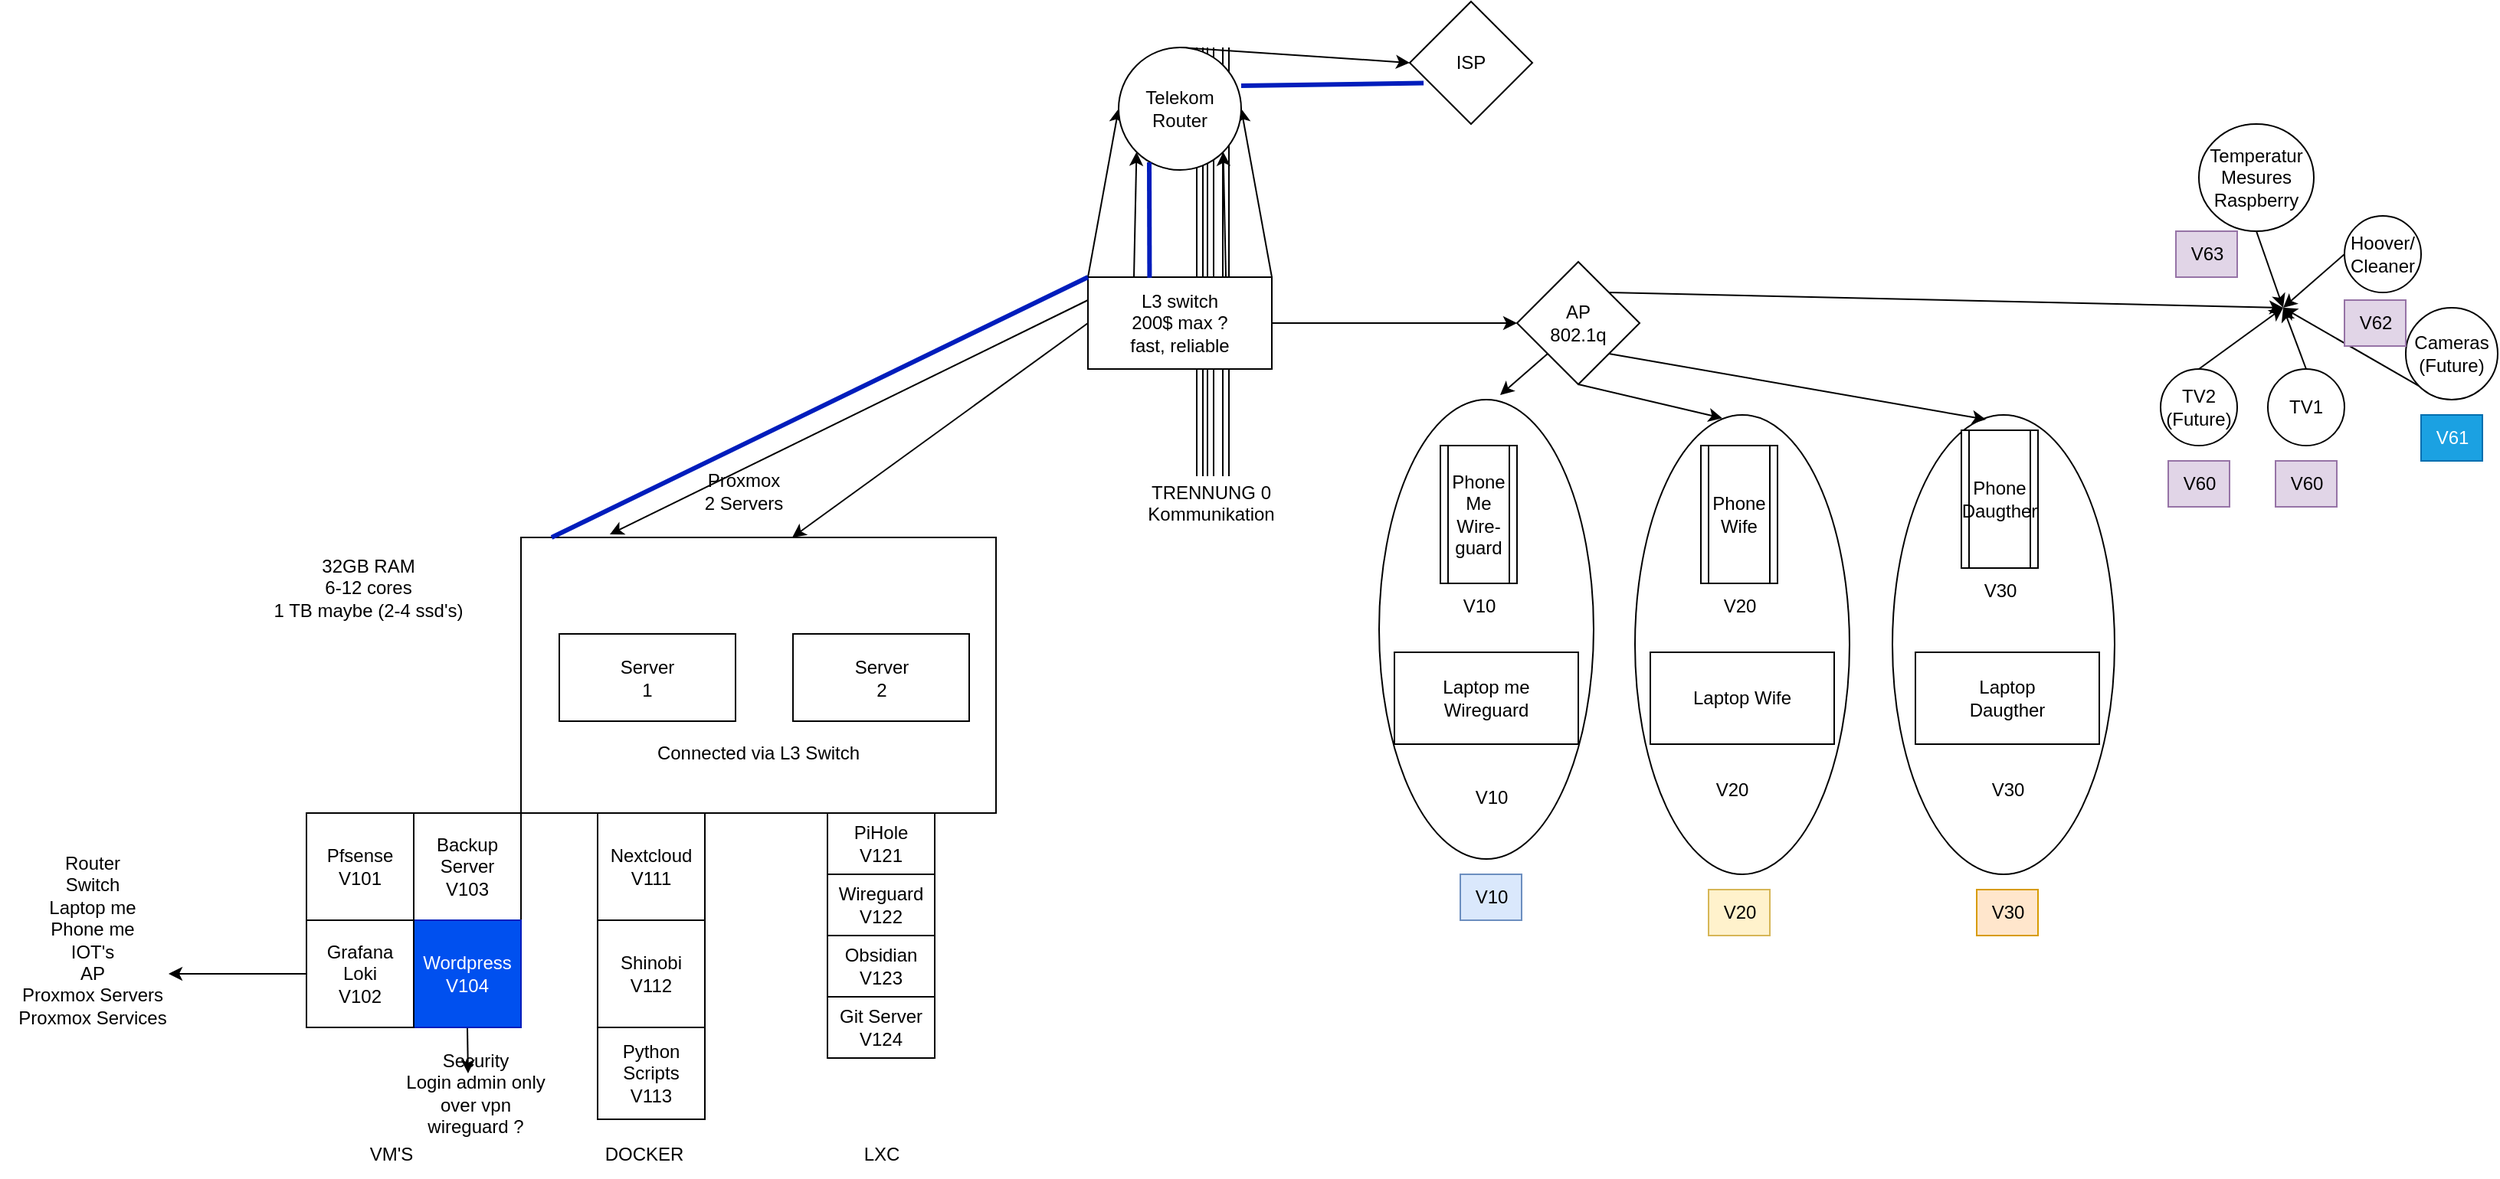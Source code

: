 <mxfile version="24.6.3" type="github">
  <diagram name="Seite-1" id="RwtbkHIzHLmDUBqfZZSh">
    <mxGraphModel dx="1981" dy="602" grid="1" gridSize="10" guides="1" tooltips="1" connect="1" arrows="1" fold="1" page="1" pageScale="1" pageWidth="827" pageHeight="1169" math="0" shadow="0">
      <root>
        <mxCell id="0" />
        <mxCell id="1" parent="0" />
        <mxCell id="YhDyGu8W53t1k5ZHfjgd-49" value="" style="ellipse;whiteSpace=wrap;html=1;" vertex="1" parent="1">
          <mxGeometry x="530" y="260" width="140" height="300" as="geometry" />
        </mxCell>
        <mxCell id="YhDyGu8W53t1k5ZHfjgd-50" value="" style="ellipse;whiteSpace=wrap;html=1;" vertex="1" parent="1">
          <mxGeometry x="697" y="270" width="140" height="300" as="geometry" />
        </mxCell>
        <mxCell id="YhDyGu8W53t1k5ZHfjgd-51" value="" style="ellipse;whiteSpace=wrap;html=1;" vertex="1" parent="1">
          <mxGeometry x="865" y="270" width="145" height="300" as="geometry" />
        </mxCell>
        <mxCell id="YhDyGu8W53t1k5ZHfjgd-13" value="" style="orthogonalLoop=1;jettySize=auto;html=1;rounded=0;targetPerimeterSpacing=15;shape=link;" edge="1" parent="1">
          <mxGeometry width="80" relative="1" as="geometry">
            <mxPoint x="413" y="30" as="sourcePoint" />
            <mxPoint x="413" y="310" as="targetPoint" />
          </mxGeometry>
        </mxCell>
        <mxCell id="YhDyGu8W53t1k5ZHfjgd-15" value="" style="orthogonalLoop=1;jettySize=auto;html=1;rounded=0;targetPerimeterSpacing=15;shape=link;" edge="1" parent="1">
          <mxGeometry width="80" relative="1" as="geometry">
            <mxPoint x="420" y="30" as="sourcePoint" />
            <mxPoint x="420" y="310" as="targetPoint" />
          </mxGeometry>
        </mxCell>
        <mxCell id="YhDyGu8W53t1k5ZHfjgd-16" value="" style="orthogonalLoop=1;jettySize=auto;html=1;rounded=0;targetPerimeterSpacing=15;shape=link;" edge="1" parent="1">
          <mxGeometry width="80" relative="1" as="geometry">
            <mxPoint x="430" y="30" as="sourcePoint" />
            <mxPoint x="430" y="310" as="targetPoint" />
          </mxGeometry>
        </mxCell>
        <mxCell id="YhDyGu8W53t1k5ZHfjgd-6" style="edgeStyle=none;rounded=0;orthogonalLoop=1;jettySize=auto;html=1;exitX=0;exitY=0;exitDx=0;exitDy=0;entryX=0;entryY=0.5;entryDx=0;entryDy=0;" edge="1" parent="1" source="YhDyGu8W53t1k5ZHfjgd-1" target="YhDyGu8W53t1k5ZHfjgd-2">
          <mxGeometry relative="1" as="geometry" />
        </mxCell>
        <mxCell id="YhDyGu8W53t1k5ZHfjgd-7" style="edgeStyle=none;rounded=0;orthogonalLoop=1;jettySize=auto;html=1;exitX=1;exitY=0;exitDx=0;exitDy=0;entryX=1;entryY=0.5;entryDx=0;entryDy=0;" edge="1" parent="1" source="YhDyGu8W53t1k5ZHfjgd-1" target="YhDyGu8W53t1k5ZHfjgd-2">
          <mxGeometry relative="1" as="geometry" />
        </mxCell>
        <mxCell id="YhDyGu8W53t1k5ZHfjgd-8" style="edgeStyle=none;rounded=0;orthogonalLoop=1;jettySize=auto;html=1;exitX=0.25;exitY=0;exitDx=0;exitDy=0;entryX=0;entryY=1;entryDx=0;entryDy=0;" edge="1" parent="1" source="YhDyGu8W53t1k5ZHfjgd-1" target="YhDyGu8W53t1k5ZHfjgd-2">
          <mxGeometry relative="1" as="geometry" />
        </mxCell>
        <mxCell id="YhDyGu8W53t1k5ZHfjgd-9" style="edgeStyle=none;rounded=0;orthogonalLoop=1;jettySize=auto;html=1;exitX=0.75;exitY=0;exitDx=0;exitDy=0;entryX=1;entryY=1;entryDx=0;entryDy=0;" edge="1" parent="1" source="YhDyGu8W53t1k5ZHfjgd-1" target="YhDyGu8W53t1k5ZHfjgd-2">
          <mxGeometry relative="1" as="geometry" />
        </mxCell>
        <mxCell id="YhDyGu8W53t1k5ZHfjgd-23" style="edgeStyle=none;rounded=0;orthogonalLoop=1;jettySize=auto;html=1;exitX=1;exitY=0.5;exitDx=0;exitDy=0;entryX=0;entryY=0.5;entryDx=0;entryDy=0;strokeColor=default;" edge="1" parent="1" source="YhDyGu8W53t1k5ZHfjgd-1" target="YhDyGu8W53t1k5ZHfjgd-22">
          <mxGeometry relative="1" as="geometry" />
        </mxCell>
        <mxCell id="YhDyGu8W53t1k5ZHfjgd-1" value="&lt;div&gt;L3 switch&lt;/div&gt;&lt;div&gt;200$ max ? &lt;br&gt;&lt;/div&gt;&lt;div&gt;fast, reliable&lt;br&gt;&lt;/div&gt;" style="whiteSpace=wrap;html=1;" vertex="1" parent="1">
          <mxGeometry x="340" y="180" width="120" height="60" as="geometry" />
        </mxCell>
        <mxCell id="YhDyGu8W53t1k5ZHfjgd-12" style="edgeStyle=none;rounded=0;orthogonalLoop=1;jettySize=auto;html=1;exitX=0.5;exitY=0;exitDx=0;exitDy=0;entryX=0;entryY=0.5;entryDx=0;entryDy=0;" edge="1" parent="1" source="YhDyGu8W53t1k5ZHfjgd-2" target="YhDyGu8W53t1k5ZHfjgd-10">
          <mxGeometry relative="1" as="geometry" />
        </mxCell>
        <mxCell id="YhDyGu8W53t1k5ZHfjgd-2" value="&lt;div&gt;Telekom&lt;/div&gt;&lt;div&gt;Router&lt;br&gt;&lt;/div&gt;" style="ellipse;whiteSpace=wrap;html=1;" vertex="1" parent="1">
          <mxGeometry x="360" y="30" width="80" height="80" as="geometry" />
        </mxCell>
        <mxCell id="YhDyGu8W53t1k5ZHfjgd-10" value="ISP" style="rhombus;whiteSpace=wrap;html=1;" vertex="1" parent="1">
          <mxGeometry x="550" width="80" height="80" as="geometry" />
        </mxCell>
        <mxCell id="YhDyGu8W53t1k5ZHfjgd-17" value="&lt;div&gt;TRENNUNG 0&lt;/div&gt;&lt;div&gt;Kommunikation&lt;/div&gt;&lt;div&gt;&lt;br&gt;&lt;/div&gt;" style="text;html=1;align=center;verticalAlign=middle;resizable=0;points=[];autosize=1;strokeColor=none;fillColor=none;" vertex="1" parent="1">
          <mxGeometry x="365" y="305" width="110" height="60" as="geometry" />
        </mxCell>
        <mxCell id="YhDyGu8W53t1k5ZHfjgd-18" value="&lt;div&gt;&lt;br&gt;&lt;/div&gt;&lt;div&gt;&lt;br&gt;&lt;/div&gt;&lt;div&gt;&lt;br&gt;&lt;/div&gt;&lt;div&gt;&lt;br&gt;&lt;/div&gt;&lt;div&gt;&lt;br&gt;&lt;/div&gt;&lt;div&gt;&lt;br&gt;&lt;/div&gt;&lt;div&gt;&lt;br&gt;&lt;/div&gt;&lt;div&gt;Connected via L3 Switch&lt;br&gt;&lt;/div&gt;" style="whiteSpace=wrap;html=1;" vertex="1" parent="1">
          <mxGeometry x="-30" y="350" width="310" height="180" as="geometry" />
        </mxCell>
        <mxCell id="YhDyGu8W53t1k5ZHfjgd-19" value="&lt;div&gt;Proxmox&lt;/div&gt;&lt;div&gt;2 Servers&lt;br&gt;&lt;/div&gt;" style="text;html=1;align=center;verticalAlign=middle;resizable=0;points=[];autosize=1;strokeColor=none;fillColor=none;" vertex="1" parent="1">
          <mxGeometry x="75" y="300" width="80" height="40" as="geometry" />
        </mxCell>
        <mxCell id="YhDyGu8W53t1k5ZHfjgd-20" style="edgeStyle=none;rounded=0;orthogonalLoop=1;jettySize=auto;html=1;exitX=0;exitY=0.25;exitDx=0;exitDy=0;entryX=0.187;entryY=-0.011;entryDx=0;entryDy=0;entryPerimeter=0;" edge="1" parent="1" source="YhDyGu8W53t1k5ZHfjgd-1" target="YhDyGu8W53t1k5ZHfjgd-18">
          <mxGeometry relative="1" as="geometry" />
        </mxCell>
        <mxCell id="YhDyGu8W53t1k5ZHfjgd-21" style="edgeStyle=none;rounded=0;orthogonalLoop=1;jettySize=auto;html=1;exitX=0;exitY=0.5;exitDx=0;exitDy=0;entryX=0.571;entryY=0;entryDx=0;entryDy=0;entryPerimeter=0;" edge="1" parent="1" source="YhDyGu8W53t1k5ZHfjgd-1" target="YhDyGu8W53t1k5ZHfjgd-18">
          <mxGeometry relative="1" as="geometry" />
        </mxCell>
        <mxCell id="YhDyGu8W53t1k5ZHfjgd-61" style="edgeStyle=none;rounded=0;orthogonalLoop=1;jettySize=auto;html=1;exitX=1;exitY=0;exitDx=0;exitDy=0;" edge="1" parent="1" source="YhDyGu8W53t1k5ZHfjgd-22">
          <mxGeometry relative="1" as="geometry">
            <mxPoint x="1120" y="200" as="targetPoint" />
          </mxGeometry>
        </mxCell>
        <mxCell id="YhDyGu8W53t1k5ZHfjgd-22" value="&lt;div&gt;AP&lt;/div&gt;&lt;div&gt;802.1q&lt;br&gt;&lt;/div&gt;" style="rhombus;whiteSpace=wrap;html=1;" vertex="1" parent="1">
          <mxGeometry x="620" y="170" width="80" height="80" as="geometry" />
        </mxCell>
        <mxCell id="YhDyGu8W53t1k5ZHfjgd-24" value="&lt;div&gt;Phone Me&lt;/div&gt;&lt;div&gt;Wire-guard&lt;br&gt;&lt;/div&gt;" style="shape=process;whiteSpace=wrap;html=1;backgroundOutline=1;" vertex="1" parent="1">
          <mxGeometry x="570" y="290" width="50" height="90" as="geometry" />
        </mxCell>
        <mxCell id="YhDyGu8W53t1k5ZHfjgd-25" value="&lt;div&gt;Phone&lt;/div&gt;&lt;div&gt;Wife&lt;br&gt;&lt;/div&gt;" style="shape=process;whiteSpace=wrap;html=1;backgroundOutline=1;" vertex="1" parent="1">
          <mxGeometry x="740" y="290" width="50" height="90" as="geometry" />
        </mxCell>
        <mxCell id="YhDyGu8W53t1k5ZHfjgd-26" value="&lt;div&gt;Phone&lt;/div&gt;&lt;div&gt;Daugther&lt;br&gt;&lt;/div&gt;" style="shape=process;whiteSpace=wrap;html=1;backgroundOutline=1;" vertex="1" parent="1">
          <mxGeometry x="910" y="280" width="50" height="90" as="geometry" />
        </mxCell>
        <mxCell id="YhDyGu8W53t1k5ZHfjgd-27" value="V10" style="text;html=1;align=center;verticalAlign=middle;resizable=0;points=[];autosize=1;strokeColor=none;fillColor=none;" vertex="1" parent="1">
          <mxGeometry x="575" y="380" width="40" height="30" as="geometry" />
        </mxCell>
        <mxCell id="YhDyGu8W53t1k5ZHfjgd-29" value="V20" style="text;html=1;align=center;verticalAlign=middle;resizable=0;points=[];autosize=1;strokeColor=none;fillColor=none;" vertex="1" parent="1">
          <mxGeometry x="745" y="380" width="40" height="30" as="geometry" />
        </mxCell>
        <mxCell id="YhDyGu8W53t1k5ZHfjgd-30" value="V30" style="text;html=1;align=center;verticalAlign=middle;resizable=0;points=[];autosize=1;strokeColor=none;fillColor=none;" vertex="1" parent="1">
          <mxGeometry x="915" y="370" width="40" height="30" as="geometry" />
        </mxCell>
        <mxCell id="YhDyGu8W53t1k5ZHfjgd-31" value="&lt;div&gt;Laptop me&lt;/div&gt;&lt;div&gt;Wireguard&lt;br&gt;&lt;/div&gt;" style="whiteSpace=wrap;html=1;" vertex="1" parent="1">
          <mxGeometry x="540" y="425" width="120" height="60" as="geometry" />
        </mxCell>
        <mxCell id="YhDyGu8W53t1k5ZHfjgd-32" value="&lt;div&gt;Laptop&lt;/div&gt;&lt;div&gt;Daugther&lt;br&gt;&lt;/div&gt;" style="whiteSpace=wrap;html=1;" vertex="1" parent="1">
          <mxGeometry x="880" y="425" width="120" height="60" as="geometry" />
        </mxCell>
        <mxCell id="YhDyGu8W53t1k5ZHfjgd-33" value="Laptop Wife" style="whiteSpace=wrap;html=1;" vertex="1" parent="1">
          <mxGeometry x="707" y="425" width="120" height="60" as="geometry" />
        </mxCell>
        <mxCell id="YhDyGu8W53t1k5ZHfjgd-36" value="V10" style="text;html=1;align=center;verticalAlign=middle;resizable=0;points=[];autosize=1;strokeColor=none;fillColor=none;" vertex="1" parent="1">
          <mxGeometry x="583" y="505" width="40" height="30" as="geometry" />
        </mxCell>
        <mxCell id="YhDyGu8W53t1k5ZHfjgd-37" value="V20" style="text;html=1;align=center;verticalAlign=middle;resizable=0;points=[];autosize=1;strokeColor=none;fillColor=none;" vertex="1" parent="1">
          <mxGeometry x="740" y="500" width="40" height="30" as="geometry" />
        </mxCell>
        <mxCell id="YhDyGu8W53t1k5ZHfjgd-38" value="V30" style="text;html=1;align=center;verticalAlign=middle;resizable=0;points=[];autosize=1;strokeColor=none;fillColor=none;" vertex="1" parent="1">
          <mxGeometry x="920" y="500" width="40" height="30" as="geometry" />
        </mxCell>
        <mxCell id="YhDyGu8W53t1k5ZHfjgd-63" style="edgeStyle=none;rounded=0;orthogonalLoop=1;jettySize=auto;html=1;exitX=0.5;exitY=0;exitDx=0;exitDy=0;" edge="1" parent="1" source="YhDyGu8W53t1k5ZHfjgd-40">
          <mxGeometry relative="1" as="geometry">
            <mxPoint x="1120" y="200" as="targetPoint" />
          </mxGeometry>
        </mxCell>
        <mxCell id="YhDyGu8W53t1k5ZHfjgd-40" value="TV1" style="ellipse;whiteSpace=wrap;html=1;" vertex="1" parent="1">
          <mxGeometry x="1110" y="240" width="50" height="50" as="geometry" />
        </mxCell>
        <mxCell id="YhDyGu8W53t1k5ZHfjgd-65" style="edgeStyle=none;rounded=0;orthogonalLoop=1;jettySize=auto;html=1;exitX=0;exitY=0.5;exitDx=0;exitDy=0;" edge="1" parent="1" source="YhDyGu8W53t1k5ZHfjgd-41">
          <mxGeometry relative="1" as="geometry">
            <mxPoint x="1120" y="200" as="targetPoint" />
          </mxGeometry>
        </mxCell>
        <mxCell id="YhDyGu8W53t1k5ZHfjgd-41" value="&lt;div&gt;Hoover/&lt;br&gt;&lt;/div&gt;&lt;div&gt;Cleaner&lt;br&gt;&lt;/div&gt;" style="ellipse;whiteSpace=wrap;html=1;" vertex="1" parent="1">
          <mxGeometry x="1160" y="140" width="50" height="50" as="geometry" />
        </mxCell>
        <mxCell id="YhDyGu8W53t1k5ZHfjgd-64" style="edgeStyle=none;rounded=0;orthogonalLoop=1;jettySize=auto;html=1;exitX=0;exitY=1;exitDx=0;exitDy=0;" edge="1" parent="1" source="YhDyGu8W53t1k5ZHfjgd-42">
          <mxGeometry relative="1" as="geometry">
            <mxPoint x="1120" y="200" as="targetPoint" />
          </mxGeometry>
        </mxCell>
        <mxCell id="YhDyGu8W53t1k5ZHfjgd-42" value="&lt;div&gt;&lt;br&gt;&lt;/div&gt;&lt;div&gt;Cameras&lt;/div&gt;&lt;div&gt;(Future)&lt;/div&gt;&lt;div&gt;&lt;br&gt;&lt;/div&gt;" style="ellipse;whiteSpace=wrap;html=1;" vertex="1" parent="1">
          <mxGeometry x="1200" y="200" width="60" height="60" as="geometry" />
        </mxCell>
        <mxCell id="YhDyGu8W53t1k5ZHfjgd-43" value="V60" style="text;html=1;align=center;verticalAlign=middle;resizable=0;points=[];autosize=1;strokeColor=#9673a6;fillColor=#e1d5e7;" vertex="1" parent="1">
          <mxGeometry x="1115" y="300" width="40" height="30" as="geometry" />
        </mxCell>
        <mxCell id="YhDyGu8W53t1k5ZHfjgd-44" value="V61" style="text;html=1;align=center;verticalAlign=middle;resizable=0;points=[];autosize=1;strokeColor=#006EAF;fillColor=#1ba1e2;fontColor=#ffffff;" vertex="1" parent="1">
          <mxGeometry x="1210" y="270" width="40" height="30" as="geometry" />
        </mxCell>
        <mxCell id="YhDyGu8W53t1k5ZHfjgd-45" value="V62" style="text;html=1;align=center;verticalAlign=middle;resizable=0;points=[];autosize=1;strokeColor=#9673a6;fillColor=#e1d5e7;" vertex="1" parent="1">
          <mxGeometry x="1160" y="195" width="40" height="30" as="geometry" />
        </mxCell>
        <mxCell id="YhDyGu8W53t1k5ZHfjgd-52" value="V10" style="text;html=1;align=center;verticalAlign=middle;resizable=0;points=[];autosize=1;strokeColor=#6c8ebf;fillColor=#dae8fc;" vertex="1" parent="1">
          <mxGeometry x="583" y="570" width="40" height="30" as="geometry" />
        </mxCell>
        <mxCell id="YhDyGu8W53t1k5ZHfjgd-53" value="V20" style="text;html=1;align=center;verticalAlign=middle;resizable=0;points=[];autosize=1;strokeColor=#d6b656;fillColor=#fff2cc;" vertex="1" parent="1">
          <mxGeometry x="745" y="580" width="40" height="30" as="geometry" />
        </mxCell>
        <mxCell id="YhDyGu8W53t1k5ZHfjgd-54" value="V30" style="text;html=1;align=center;verticalAlign=middle;resizable=0;points=[];autosize=1;strokeColor=#d79b00;fillColor=#ffe6cc;" vertex="1" parent="1">
          <mxGeometry x="920" y="580" width="40" height="30" as="geometry" />
        </mxCell>
        <mxCell id="YhDyGu8W53t1k5ZHfjgd-62" style="edgeStyle=none;rounded=0;orthogonalLoop=1;jettySize=auto;html=1;exitX=0.5;exitY=0;exitDx=0;exitDy=0;" edge="1" parent="1" source="YhDyGu8W53t1k5ZHfjgd-55">
          <mxGeometry relative="1" as="geometry">
            <mxPoint x="1120" y="200" as="targetPoint" />
          </mxGeometry>
        </mxCell>
        <mxCell id="YhDyGu8W53t1k5ZHfjgd-55" value="&lt;div&gt;TV2&lt;/div&gt;&lt;div&gt;(Future)&lt;br&gt;&lt;/div&gt;" style="ellipse;whiteSpace=wrap;html=1;" vertex="1" parent="1">
          <mxGeometry x="1040" y="240" width="50" height="50" as="geometry" />
        </mxCell>
        <mxCell id="YhDyGu8W53t1k5ZHfjgd-56" value="V60" style="text;html=1;align=center;verticalAlign=middle;resizable=0;points=[];autosize=1;strokeColor=#9673a6;fillColor=#e1d5e7;" vertex="1" parent="1">
          <mxGeometry x="1045" y="300" width="40" height="30" as="geometry" />
        </mxCell>
        <mxCell id="YhDyGu8W53t1k5ZHfjgd-57" style="edgeStyle=none;rounded=0;orthogonalLoop=1;jettySize=auto;html=1;exitX=0;exitY=1;exitDx=0;exitDy=0;entryX=0.564;entryY=-0.01;entryDx=0;entryDy=0;entryPerimeter=0;" edge="1" parent="1" source="YhDyGu8W53t1k5ZHfjgd-22" target="YhDyGu8W53t1k5ZHfjgd-49">
          <mxGeometry relative="1" as="geometry" />
        </mxCell>
        <mxCell id="YhDyGu8W53t1k5ZHfjgd-59" style="edgeStyle=none;rounded=0;orthogonalLoop=1;jettySize=auto;html=1;exitX=0.5;exitY=1;exitDx=0;exitDy=0;entryX=0.407;entryY=0.007;entryDx=0;entryDy=0;entryPerimeter=0;" edge="1" parent="1" source="YhDyGu8W53t1k5ZHfjgd-22" target="YhDyGu8W53t1k5ZHfjgd-50">
          <mxGeometry relative="1" as="geometry" />
        </mxCell>
        <mxCell id="YhDyGu8W53t1k5ZHfjgd-60" style="edgeStyle=none;rounded=0;orthogonalLoop=1;jettySize=auto;html=1;exitX=1;exitY=1;exitDx=0;exitDy=0;entryX=0.421;entryY=0.01;entryDx=0;entryDy=0;entryPerimeter=0;" edge="1" parent="1" source="YhDyGu8W53t1k5ZHfjgd-22" target="YhDyGu8W53t1k5ZHfjgd-51">
          <mxGeometry relative="1" as="geometry" />
        </mxCell>
        <mxCell id="YhDyGu8W53t1k5ZHfjgd-67" value="&lt;div&gt;Backup&lt;/div&gt;&lt;div&gt;Server&lt;br&gt;&lt;/div&gt;&lt;div&gt;V103&lt;br&gt;&lt;/div&gt;" style="whiteSpace=wrap;html=1;" vertex="1" parent="1">
          <mxGeometry x="-100" y="530" width="70" height="70" as="geometry" />
        </mxCell>
        <mxCell id="YhDyGu8W53t1k5ZHfjgd-95" style="edgeStyle=none;rounded=0;orthogonalLoop=1;jettySize=auto;html=1;exitX=0.5;exitY=1;exitDx=0;exitDy=0;" edge="1" parent="1" source="YhDyGu8W53t1k5ZHfjgd-69">
          <mxGeometry relative="1" as="geometry">
            <mxPoint x="-64.529" y="700" as="targetPoint" />
          </mxGeometry>
        </mxCell>
        <mxCell id="YhDyGu8W53t1k5ZHfjgd-69" value="&lt;div&gt;Wordpress&lt;br&gt;&lt;/div&gt;&lt;div&gt;V104&lt;br&gt;&lt;/div&gt;" style="whiteSpace=wrap;html=1;fillColor=#0050ef;fontColor=#ffffff;strokeColor=#001DBC;" vertex="1" parent="1">
          <mxGeometry x="-100" y="600" width="70" height="70" as="geometry" />
        </mxCell>
        <mxCell id="YhDyGu8W53t1k5ZHfjgd-71" value="&lt;div&gt;Shinobi&lt;/div&gt;&lt;div&gt;V112&lt;/div&gt;" style="whiteSpace=wrap;html=1;" vertex="1" parent="1">
          <mxGeometry x="20" y="600" width="70" height="70" as="geometry" />
        </mxCell>
        <mxCell id="YhDyGu8W53t1k5ZHfjgd-74" value="&lt;div&gt;Nextcloud&lt;/div&gt;&lt;div&gt;V111&lt;br&gt;&lt;/div&gt;" style="whiteSpace=wrap;html=1;" vertex="1" parent="1">
          <mxGeometry x="20" y="530" width="70" height="70" as="geometry" />
        </mxCell>
        <mxCell id="YhDyGu8W53t1k5ZHfjgd-76" value="&lt;div&gt;Pfsense&lt;/div&gt;&lt;div&gt;V101&lt;br&gt;&lt;/div&gt;" style="whiteSpace=wrap;html=1;" vertex="1" parent="1">
          <mxGeometry x="-170" y="530" width="70" height="70" as="geometry" />
        </mxCell>
        <mxCell id="YhDyGu8W53t1k5ZHfjgd-77" value="&lt;div&gt;PiHole&lt;/div&gt;&lt;div&gt;V121&lt;/div&gt;" style="whiteSpace=wrap;html=1;" vertex="1" parent="1">
          <mxGeometry x="170" y="530" width="70" height="40" as="geometry" />
        </mxCell>
        <mxCell id="YhDyGu8W53t1k5ZHfjgd-78" value="&lt;div&gt;Wireguard&lt;/div&gt;&lt;div&gt;V122&lt;br&gt;&lt;/div&gt;" style="whiteSpace=wrap;html=1;" vertex="1" parent="1">
          <mxGeometry x="170" y="570" width="70" height="40" as="geometry" />
        </mxCell>
        <mxCell id="YhDyGu8W53t1k5ZHfjgd-79" value="&lt;div&gt;Obsidian&lt;/div&gt;V123" style="whiteSpace=wrap;html=1;" vertex="1" parent="1">
          <mxGeometry x="170" y="610" width="70" height="40" as="geometry" />
        </mxCell>
        <mxCell id="YhDyGu8W53t1k5ZHfjgd-82" value="&lt;div&gt;Python &lt;br&gt;&lt;/div&gt;&lt;div&gt;Scripts&lt;br&gt;&lt;/div&gt;&lt;div&gt;V113&lt;/div&gt;" style="whiteSpace=wrap;html=1;" vertex="1" parent="1">
          <mxGeometry x="20" y="670" width="70" height="60" as="geometry" />
        </mxCell>
        <mxCell id="YhDyGu8W53t1k5ZHfjgd-83" value="&lt;div&gt;Git Server&lt;/div&gt;V124" style="whiteSpace=wrap;html=1;" vertex="1" parent="1">
          <mxGeometry x="170" y="650" width="70" height="40" as="geometry" />
        </mxCell>
        <mxCell id="YhDyGu8W53t1k5ZHfjgd-85" style="edgeStyle=none;rounded=0;orthogonalLoop=1;jettySize=auto;html=1;exitX=0;exitY=0.5;exitDx=0;exitDy=0;" edge="1" parent="1" source="YhDyGu8W53t1k5ZHfjgd-84">
          <mxGeometry relative="1" as="geometry">
            <mxPoint x="-260" y="635" as="targetPoint" />
          </mxGeometry>
        </mxCell>
        <mxCell id="YhDyGu8W53t1k5ZHfjgd-84" value="&lt;div&gt;Grafana&lt;/div&gt;&lt;div&gt;Loki&lt;br&gt;&lt;/div&gt;&lt;div&gt;V102&lt;br&gt;&lt;/div&gt;" style="whiteSpace=wrap;html=1;" vertex="1" parent="1">
          <mxGeometry x="-170" y="600" width="70" height="70" as="geometry" />
        </mxCell>
        <mxCell id="YhDyGu8W53t1k5ZHfjgd-86" value="&lt;div&gt;Router&lt;/div&gt;&lt;div&gt;Switch&lt;/div&gt;&lt;div&gt;Laptop me&lt;/div&gt;&lt;div&gt;Phone me&lt;/div&gt;&lt;div&gt;IOT&#39;s&lt;/div&gt;&lt;div&gt;AP&lt;/div&gt;&lt;div&gt;Proxmox Servers&lt;/div&gt;&lt;div&gt;Proxmox Services&lt;br&gt;&lt;/div&gt;" style="text;html=1;align=center;verticalAlign=middle;resizable=0;points=[];autosize=1;strokeColor=none;fillColor=none;" vertex="1" parent="1">
          <mxGeometry x="-370" y="548" width="120" height="130" as="geometry" />
        </mxCell>
        <mxCell id="YhDyGu8W53t1k5ZHfjgd-87" value="DOCKER" style="text;html=1;align=center;verticalAlign=middle;resizable=0;points=[];autosize=1;strokeColor=none;fillColor=none;" vertex="1" parent="1">
          <mxGeometry x="15" y="738" width="70" height="30" as="geometry" />
        </mxCell>
        <mxCell id="YhDyGu8W53t1k5ZHfjgd-88" value="VM&#39;S" style="text;html=1;align=center;verticalAlign=middle;resizable=0;points=[];autosize=1;strokeColor=none;fillColor=none;" vertex="1" parent="1">
          <mxGeometry x="-140" y="738" width="50" height="30" as="geometry" />
        </mxCell>
        <mxCell id="YhDyGu8W53t1k5ZHfjgd-89" value="LXC" style="text;html=1;align=center;verticalAlign=middle;resizable=0;points=[];autosize=1;strokeColor=none;fillColor=none;" vertex="1" parent="1">
          <mxGeometry x="185" y="738" width="40" height="30" as="geometry" />
        </mxCell>
        <mxCell id="YhDyGu8W53t1k5ZHfjgd-90" value="&lt;div&gt;32GB RAM&lt;/div&gt;&lt;div&gt;6-12 cores&lt;/div&gt;&lt;div&gt;1 TB maybe (2-4 ssd&#39;s)&lt;br&gt;&lt;/div&gt;" style="text;html=1;align=center;verticalAlign=middle;resizable=0;points=[];autosize=1;strokeColor=none;fillColor=none;" vertex="1" parent="1">
          <mxGeometry x="-205" y="353" width="150" height="60" as="geometry" />
        </mxCell>
        <mxCell id="YhDyGu8W53t1k5ZHfjgd-91" value="&lt;div&gt;Server &lt;br&gt;&lt;/div&gt;&lt;div&gt;1&lt;br&gt;&lt;/div&gt;" style="whiteSpace=wrap;html=1;" vertex="1" parent="1">
          <mxGeometry x="-5" y="413" width="115" height="57" as="geometry" />
        </mxCell>
        <mxCell id="YhDyGu8W53t1k5ZHfjgd-92" value="&lt;div&gt;Server&lt;/div&gt;&lt;div&gt;2&lt;br&gt;&lt;/div&gt;" style="whiteSpace=wrap;html=1;" vertex="1" parent="1">
          <mxGeometry x="147.5" y="413" width="115" height="57" as="geometry" />
        </mxCell>
        <mxCell id="YhDyGu8W53t1k5ZHfjgd-97" value="&lt;div&gt;Security&lt;/div&gt;&lt;div&gt;Login admin only &lt;br&gt;&lt;/div&gt;&lt;div&gt;over vpn&lt;/div&gt;&lt;div&gt;wireguard ?&lt;br&gt;&lt;/div&gt;" style="text;html=1;align=center;verticalAlign=middle;resizable=0;points=[];autosize=1;strokeColor=none;fillColor=none;" vertex="1" parent="1">
          <mxGeometry x="-115" y="678" width="110" height="70" as="geometry" />
        </mxCell>
        <mxCell id="YhDyGu8W53t1k5ZHfjgd-101" style="edgeStyle=none;rounded=0;orthogonalLoop=1;jettySize=auto;html=1;exitX=0.5;exitY=1;exitDx=0;exitDy=0;" edge="1" parent="1" source="YhDyGu8W53t1k5ZHfjgd-98">
          <mxGeometry relative="1" as="geometry">
            <mxPoint x="1120" y="200.0" as="targetPoint" />
          </mxGeometry>
        </mxCell>
        <mxCell id="YhDyGu8W53t1k5ZHfjgd-98" value="&lt;div&gt;Temperatur Mesures&lt;/div&gt;&lt;div&gt;Raspberry&lt;br&gt;&lt;/div&gt;" style="ellipse;whiteSpace=wrap;html=1;" vertex="1" parent="1">
          <mxGeometry x="1065" y="80" width="75" height="70" as="geometry" />
        </mxCell>
        <mxCell id="YhDyGu8W53t1k5ZHfjgd-99" value="V63" style="text;html=1;align=center;verticalAlign=middle;resizable=0;points=[];autosize=1;strokeColor=#9673a6;fillColor=#e1d5e7;" vertex="1" parent="1">
          <mxGeometry x="1050" y="150" width="40" height="30" as="geometry" />
        </mxCell>
        <mxCell id="YhDyGu8W53t1k5ZHfjgd-102" value="" style="edgeStyle=none;orthogonalLoop=1;jettySize=auto;html=1;rounded=0;fillColor=#0050ef;strokeColor=#001DBC;strokeWidth=3;entryX=0;entryY=0;entryDx=0;entryDy=0;endArrow=none;endFill=0;" edge="1" parent="1" target="YhDyGu8W53t1k5ZHfjgd-1">
          <mxGeometry width="80" relative="1" as="geometry">
            <mxPoint x="-10" y="350" as="sourcePoint" />
            <mxPoint x="330" y="190" as="targetPoint" />
            <Array as="points" />
          </mxGeometry>
        </mxCell>
        <mxCell id="YhDyGu8W53t1k5ZHfjgd-103" value="" style="edgeStyle=none;orthogonalLoop=1;jettySize=auto;html=1;rounded=0;fillColor=#0050ef;strokeColor=#001DBC;strokeWidth=3;endArrow=none;endFill=0;exitX=0.335;exitY=0.006;exitDx=0;exitDy=0;exitPerimeter=0;" edge="1" parent="1" source="YhDyGu8W53t1k5ZHfjgd-1">
          <mxGeometry width="80" relative="1" as="geometry">
            <mxPoint x="380" y="200" as="sourcePoint" />
            <mxPoint x="380" y="105" as="targetPoint" />
            <Array as="points" />
          </mxGeometry>
        </mxCell>
        <mxCell id="YhDyGu8W53t1k5ZHfjgd-104" value="" style="edgeStyle=none;orthogonalLoop=1;jettySize=auto;html=1;rounded=0;fillColor=#0050ef;strokeColor=#001DBC;strokeWidth=3;endArrow=none;endFill=0;exitX=0.335;exitY=0.006;exitDx=0;exitDy=0;exitPerimeter=0;entryX=0.113;entryY=0.666;entryDx=0;entryDy=0;entryPerimeter=0;" edge="1" parent="1" target="YhDyGu8W53t1k5ZHfjgd-10">
          <mxGeometry width="80" relative="1" as="geometry">
            <mxPoint x="440" y="55" as="sourcePoint" />
            <mxPoint x="440" y="-20" as="targetPoint" />
            <Array as="points" />
          </mxGeometry>
        </mxCell>
      </root>
    </mxGraphModel>
  </diagram>
</mxfile>
